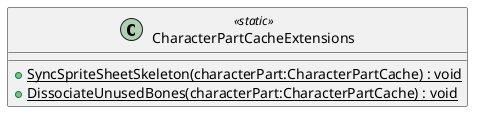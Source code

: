 @startuml
class CharacterPartCacheExtensions <<static>> {
    + {static} SyncSpriteSheetSkeleton(characterPart:CharacterPartCache) : void
    + {static} DissociateUnusedBones(characterPart:CharacterPartCache) : void
}
@enduml
